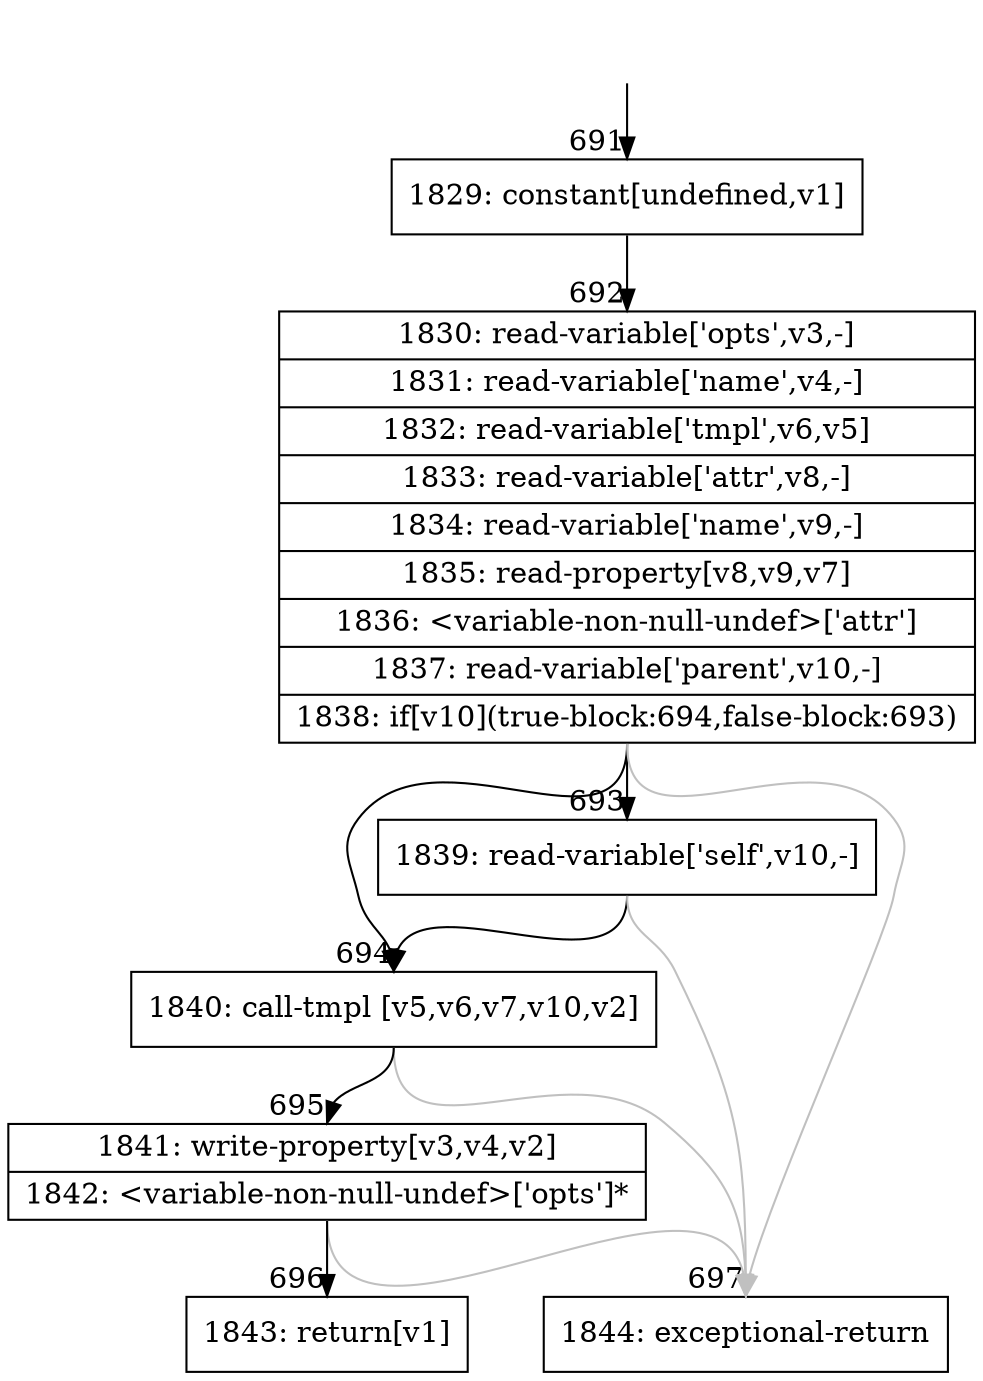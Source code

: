 digraph {
rankdir="TD"
BB_entry60[shape=none,label=""];
BB_entry60 -> BB691 [tailport=s, headport=n, headlabel="    691"]
BB691 [shape=record label="{1829: constant[undefined,v1]}" ] 
BB691 -> BB692 [tailport=s, headport=n, headlabel="      692"]
BB692 [shape=record label="{1830: read-variable['opts',v3,-]|1831: read-variable['name',v4,-]|1832: read-variable['tmpl',v6,v5]|1833: read-variable['attr',v8,-]|1834: read-variable['name',v9,-]|1835: read-property[v8,v9,v7]|1836: \<variable-non-null-undef\>['attr']|1837: read-variable['parent',v10,-]|1838: if[v10](true-block:694,false-block:693)}" ] 
BB692 -> BB694 [tailport=s, headport=n, headlabel="      694"]
BB692 -> BB693 [tailport=s, headport=n, headlabel="      693"]
BB692 -> BB697 [tailport=s, headport=n, color=gray, headlabel="      697"]
BB693 [shape=record label="{1839: read-variable['self',v10,-]}" ] 
BB693 -> BB694 [tailport=s, headport=n]
BB693 -> BB697 [tailport=s, headport=n, color=gray]
BB694 [shape=record label="{1840: call-tmpl [v5,v6,v7,v10,v2]}" ] 
BB694 -> BB695 [tailport=s, headport=n, headlabel="      695"]
BB694 -> BB697 [tailport=s, headport=n, color=gray]
BB695 [shape=record label="{1841: write-property[v3,v4,v2]|1842: \<variable-non-null-undef\>['opts']*}" ] 
BB695 -> BB696 [tailport=s, headport=n, headlabel="      696"]
BB695 -> BB697 [tailport=s, headport=n, color=gray]
BB696 [shape=record label="{1843: return[v1]}" ] 
BB697 [shape=record label="{1844: exceptional-return}" ] 
//#$~ 677
}

